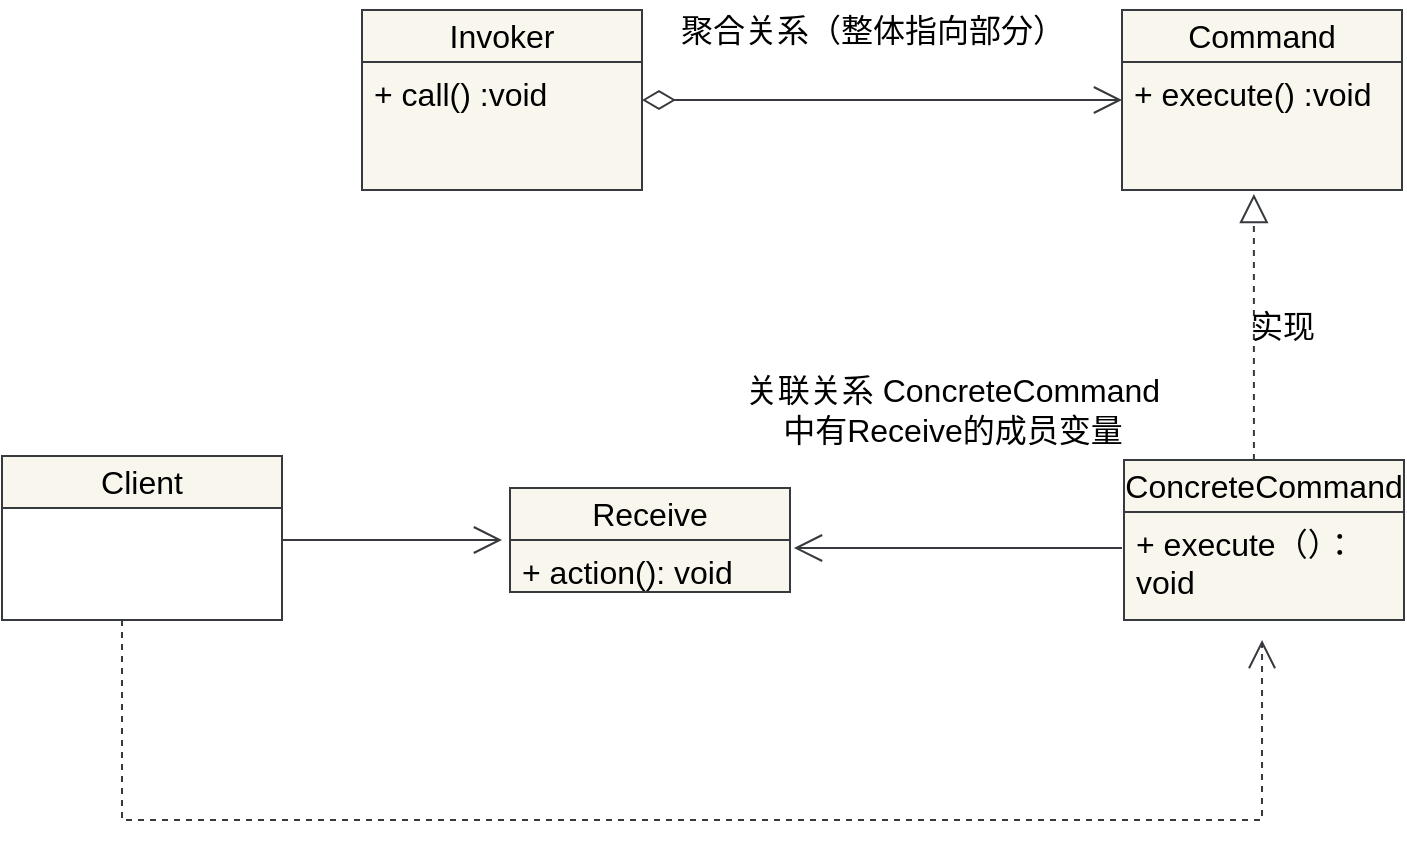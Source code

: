 <mxfile version="27.0.6">
  <diagram name="第 1 页" id="X7RUvKaS46W2HDZ5xtgd">
    <mxGraphModel dx="1426" dy="751" grid="1" gridSize="10" guides="1" tooltips="1" connect="1" arrows="1" fold="1" page="1" pageScale="1" pageWidth="827" pageHeight="1169" math="0" shadow="0">
      <root>
        <mxCell id="0" />
        <mxCell id="1" parent="0" />
        <mxCell id="htCyPlzy-lgZJNy7E7vI-5" value="&lt;font style=&quot;vertical-align: inherit;&quot; class=&quot;notranslate fyzs-translate-target fyzs-translate-target-wrapper&quot;&gt;&lt;font style=&quot;vertical-align: inherit;&quot; class=&quot;notranslate fyzs-translate-target fyzs-translate-target-box&quot;&gt;&lt;font style=&quot;vertical-align: inherit;&quot; title=&quot;j&quot; class=&quot;notranslate fyzs-translate-target fyzs-translate-target-text&quot;&gt;聚合关系（整体指向部分）&lt;/font&gt;&lt;/font&gt;&lt;/font&gt;" style="text;html=1;align=center;verticalAlign=middle;resizable=0;points=[];autosize=1;fontSize=16;" vertex="1" parent="1">
          <mxGeometry x="345" y="160" width="220" height="30" as="geometry" />
        </mxCell>
        <mxCell id="htCyPlzy-lgZJNy7E7vI-12" value="&lt;span&gt;&lt;font style=&quot;vertical-align: inherit;&quot; class=&quot;notranslate fyzs-translate-target fyzs-translate-target-wrapper&quot;&gt;&lt;font style=&quot;vertical-align: inherit;&quot; class=&quot;notranslate fyzs-translate-target fyzs-translate-target-box&quot;&gt;&lt;font style=&quot;vertical-align: inherit;&quot; title=&quot;Invoker&quot; class=&quot;notranslate fyzs-translate-target fyzs-translate-target-text&quot;&gt;Invoker&lt;/font&gt;&lt;/font&gt;&lt;/font&gt;&lt;/span&gt;" style="swimlane;fontStyle=0;childLayout=stackLayout;horizontal=1;startSize=26;fillColor=#f9f7ed;horizontalStack=0;resizeParent=1;resizeParentMax=0;resizeLast=0;collapsible=1;marginBottom=0;whiteSpace=wrap;html=1;strokeColor=#36393d;fontSize=16;" vertex="1" parent="1">
          <mxGeometry x="200" y="165" width="140" height="90" as="geometry" />
        </mxCell>
        <mxCell id="htCyPlzy-lgZJNy7E7vI-13" value="&lt;font style=&quot;vertical-align: inherit;&quot; class=&quot;notranslate fyzs-translate-target fyzs-translate-target-wrapper&quot;&gt;&lt;font style=&quot;vertical-align: inherit;&quot; class=&quot;notranslate fyzs-translate-target fyzs-translate-target-box&quot;&gt;&lt;font style=&quot;vertical-align: inherit;&quot; title=&quot;+&quot; class=&quot;notranslate fyzs-translate-target fyzs-translate-target-text&quot;&gt;+ call() :void&lt;/font&gt;&lt;/font&gt;&lt;/font&gt;" style="text;strokeColor=#36393d;fillColor=#f9f7ed;align=left;verticalAlign=top;spacingLeft=4;spacingRight=4;overflow=hidden;rotatable=0;points=[[0,0.5],[1,0.5]];portConstraint=eastwest;whiteSpace=wrap;html=1;fontSize=16;" vertex="1" parent="htCyPlzy-lgZJNy7E7vI-12">
          <mxGeometry y="26" width="140" height="64" as="geometry" />
        </mxCell>
        <mxCell id="htCyPlzy-lgZJNy7E7vI-16" value="" style="endArrow=open;html=1;endSize=12;startArrow=diamondThin;startSize=14;startFill=0;edgeStyle=orthogonalEdgeStyle;align=left;verticalAlign=bottom;rounded=0;fillColor=#f9f7ed;strokeColor=#36393d;fontSize=16;" edge="1" parent="1">
          <mxGeometry x="-1" y="3" relative="1" as="geometry">
            <mxPoint x="340" y="210" as="sourcePoint" />
            <mxPoint x="580" y="210" as="targetPoint" />
          </mxGeometry>
        </mxCell>
        <mxCell id="htCyPlzy-lgZJNy7E7vI-17" value="&lt;span&gt;&lt;font style=&quot;vertical-align: inherit;&quot; class=&quot;notranslate fyzs-translate-target fyzs-translate-target-wrapper&quot;&gt;&lt;font style=&quot;vertical-align: inherit;&quot; class=&quot;notranslate fyzs-translate-target fyzs-translate-target-box&quot;&gt;&lt;font style=&quot;vertical-align: inherit;&quot; title=&quot;Invoker&quot; class=&quot;notranslate fyzs-translate-target fyzs-translate-target-text&quot;&gt;Command&lt;/font&gt;&lt;/font&gt;&lt;/font&gt;&lt;/span&gt;" style="swimlane;fontStyle=0;childLayout=stackLayout;horizontal=1;startSize=26;fillColor=#f9f7ed;horizontalStack=0;resizeParent=1;resizeParentMax=0;resizeLast=0;collapsible=1;marginBottom=0;whiteSpace=wrap;html=1;strokeColor=#36393d;fontSize=16;" vertex="1" parent="1">
          <mxGeometry x="580" y="165" width="140" height="90" as="geometry" />
        </mxCell>
        <mxCell id="htCyPlzy-lgZJNy7E7vI-18" value="&lt;font style=&quot;vertical-align: inherit;&quot; class=&quot;notranslate fyzs-translate-target fyzs-translate-target-wrapper&quot;&gt;&lt;font style=&quot;vertical-align: inherit;&quot; class=&quot;notranslate fyzs-translate-target fyzs-translate-target-box&quot;&gt;&lt;font style=&quot;vertical-align: inherit;&quot; title=&quot;+&quot; class=&quot;notranslate fyzs-translate-target fyzs-translate-target-text&quot;&gt;+ execute() :void&lt;/font&gt;&lt;/font&gt;&lt;/font&gt;" style="text;strokeColor=#36393d;fillColor=#f9f7ed;align=left;verticalAlign=top;spacingLeft=4;spacingRight=4;overflow=hidden;rotatable=0;points=[[0,0.5],[1,0.5]];portConstraint=eastwest;whiteSpace=wrap;html=1;fontSize=16;" vertex="1" parent="htCyPlzy-lgZJNy7E7vI-17">
          <mxGeometry y="26" width="140" height="64" as="geometry" />
        </mxCell>
        <mxCell id="htCyPlzy-lgZJNy7E7vI-19" value="&lt;font style=&quot;vertical-align: inherit;&quot; class=&quot;notranslate fyzs-translate-target fyzs-translate-target-wrapper&quot;&gt;&lt;font style=&quot;vertical-align: inherit;&quot; class=&quot;notranslate fyzs-translate-target fyzs-translate-target-box&quot;&gt;&lt;font style=&quot;vertical-align: inherit;&quot; title=&quot;Classname&quot; class=&quot;notranslate fyzs-translate-target fyzs-translate-target-text&quot;&gt;ConcreteCommand&lt;/font&gt;&lt;/font&gt;&lt;/font&gt;" style="swimlane;fontStyle=0;childLayout=stackLayout;horizontal=1;startSize=26;fillColor=#f9f7ed;horizontalStack=0;resizeParent=1;resizeParentMax=0;resizeLast=0;collapsible=1;marginBottom=0;whiteSpace=wrap;html=1;strokeColor=#36393d;fontSize=16;" vertex="1" parent="1">
          <mxGeometry x="581" y="390" width="140" height="80" as="geometry" />
        </mxCell>
        <mxCell id="htCyPlzy-lgZJNy7E7vI-20" value="&lt;font style=&quot;vertical-align: inherit;&quot; class=&quot;notranslate fyzs-translate-target fyzs-translate-target-wrapper&quot;&gt;&lt;font style=&quot;vertical-align: inherit;&quot; class=&quot;notranslate fyzs-translate-target fyzs-translate-target-box&quot;&gt;&lt;font style=&quot;vertical-align: inherit;&quot; title=&quot;+ execute() :void&quot; class=&quot;notranslate fyzs-translate-target fyzs-translate-target-text&quot;&gt;+ execute（）：void&lt;/font&gt;&lt;/font&gt;&lt;/font&gt;" style="text;strokeColor=#36393d;fillColor=#f9f7ed;align=left;verticalAlign=top;spacingLeft=4;spacingRight=4;overflow=hidden;rotatable=0;points=[[0,0.5],[1,0.5]];portConstraint=eastwest;whiteSpace=wrap;html=1;fontSize=16;" vertex="1" parent="htCyPlzy-lgZJNy7E7vI-19">
          <mxGeometry y="26" width="140" height="54" as="geometry" />
        </mxCell>
        <mxCell id="htCyPlzy-lgZJNy7E7vI-23" value="" style="endArrow=block;dashed=1;endFill=0;endSize=12;html=1;rounded=0;entryX=0.471;entryY=1.031;entryDx=0;entryDy=0;entryPerimeter=0;exitX=0.464;exitY=0;exitDx=0;exitDy=0;exitPerimeter=0;fillColor=#f9f7ed;strokeColor=#36393d;fontSize=16;" edge="1" parent="1" source="htCyPlzy-lgZJNy7E7vI-19" target="htCyPlzy-lgZJNy7E7vI-18">
          <mxGeometry width="160" relative="1" as="geometry">
            <mxPoint x="650" y="380" as="sourcePoint" />
            <mxPoint x="770" y="340" as="targetPoint" />
          </mxGeometry>
        </mxCell>
        <mxCell id="htCyPlzy-lgZJNy7E7vI-24" value="&lt;font style=&quot;vertical-align: inherit;&quot; class=&quot;notranslate fyzs-translate-target fyzs-translate-target-wrapper&quot;&gt;&lt;font style=&quot;vertical-align: inherit;&quot; class=&quot;notranslate fyzs-translate-target fyzs-translate-target-box&quot;&gt;&lt;font style=&quot;vertical-align: inherit;&quot; title=&quot;s&quot; class=&quot;notranslate fyzs-translate-target fyzs-translate-target-text&quot;&gt;实现&lt;/font&gt;&lt;/font&gt;&lt;/font&gt;" style="text;html=1;align=center;verticalAlign=middle;resizable=0;points=[];autosize=1;fontSize=16;" vertex="1" parent="1">
          <mxGeometry x="630" y="308" width="60" height="30" as="geometry" />
        </mxCell>
        <mxCell id="htCyPlzy-lgZJNy7E7vI-25" value="&lt;font style=&quot;vertical-align: inherit;&quot; class=&quot;notranslate fyzs-translate-target fyzs-translate-target-wrapper&quot;&gt;&lt;font style=&quot;vertical-align: inherit;&quot; class=&quot;notranslate fyzs-translate-target fyzs-translate-target-box&quot;&gt;&lt;font style=&quot;vertical-align: inherit;&quot; title=&quot;Classname&quot; class=&quot;notranslate fyzs-translate-target fyzs-translate-target-text&quot;&gt;Receive&lt;/font&gt;&lt;/font&gt;&lt;/font&gt;" style="swimlane;fontStyle=0;childLayout=stackLayout;horizontal=1;startSize=26;fillColor=#f9f7ed;horizontalStack=0;resizeParent=1;resizeParentMax=0;resizeLast=0;collapsible=1;marginBottom=0;whiteSpace=wrap;html=1;strokeColor=#36393d;fontSize=16;" vertex="1" parent="1">
          <mxGeometry x="274" y="404" width="140" height="52" as="geometry" />
        </mxCell>
        <mxCell id="htCyPlzy-lgZJNy7E7vI-26" value="&lt;font style=&quot;vertical-align: inherit;&quot; class=&quot;notranslate fyzs-translate-target fyzs-translate-target-wrapper&quot;&gt;&lt;font style=&quot;vertical-align: inherit;&quot; class=&quot;notranslate fyzs-translate-target fyzs-translate-target-box&quot;&gt;&lt;font style=&quot;vertical-align: inherit;&quot; title=&quot;+ field: type&quot; class=&quot;notranslate fyzs-translate-target fyzs-translate-target-text&quot;&gt;+ action(): void&lt;/font&gt;&lt;/font&gt;&lt;/font&gt;" style="text;strokeColor=#36393d;fillColor=#f9f7ed;align=left;verticalAlign=top;spacingLeft=4;spacingRight=4;overflow=hidden;rotatable=0;points=[[0,0.5],[1,0.5]];portConstraint=eastwest;whiteSpace=wrap;html=1;fontSize=16;" vertex="1" parent="htCyPlzy-lgZJNy7E7vI-25">
          <mxGeometry y="26" width="140" height="26" as="geometry" />
        </mxCell>
        <mxCell id="htCyPlzy-lgZJNy7E7vI-29" value="" style="endArrow=open;endFill=1;endSize=12;html=1;rounded=0;entryX=1.007;entryY=0.808;entryDx=0;entryDy=0;entryPerimeter=0;exitX=-0.007;exitY=0.333;exitDx=0;exitDy=0;exitPerimeter=0;fillColor=#f9f7ed;strokeColor=#36393d;fontSize=16;" edge="1" parent="1" source="htCyPlzy-lgZJNy7E7vI-20">
          <mxGeometry width="160" relative="1" as="geometry">
            <mxPoint x="581" y="410" as="sourcePoint" />
            <mxPoint x="415.98" y="434.008" as="targetPoint" />
          </mxGeometry>
        </mxCell>
        <mxCell id="htCyPlzy-lgZJNy7E7vI-30" value="&lt;font style=&quot;vertical-align: inherit;&quot; class=&quot;notranslate fyzs-translate-target fyzs-translate-target-wrapper&quot;&gt;&lt;font style=&quot;vertical-align: inherit;&quot; class=&quot;notranslate fyzs-translate-target fyzs-translate-target-box&quot;&gt;&lt;font style=&quot;vertical-align: inherit;&quot; title=&quot;g&quot; class=&quot;notranslate fyzs-translate-target fyzs-translate-target-text&quot;&gt;关联关系 ConcreteCommand&lt;/font&gt;&lt;/font&gt;&lt;/font&gt;&lt;div&gt;&lt;font style=&quot;vertical-align: inherit;&quot; class=&quot;notranslate fyzs-translate-target fyzs-translate-target-wrapper&quot;&gt;&lt;font style=&quot;vertical-align: inherit;&quot; class=&quot;notranslate fyzs-translate-target fyzs-translate-target-box&quot;&gt;&lt;font style=&quot;vertical-align: inherit;&quot; title=&quot;z&quot; class=&quot;notranslate fyzs-translate-target fyzs-translate-target-text&quot;&gt;中有Receive的成员变量&lt;/font&gt;&lt;/font&gt;&lt;/font&gt;&lt;/div&gt;" style="text;html=1;align=center;verticalAlign=middle;resizable=0;points=[];autosize=1;fontSize=16;" vertex="1" parent="1">
          <mxGeometry x="380" y="340" width="230" height="50" as="geometry" />
        </mxCell>
        <mxCell id="htCyPlzy-lgZJNy7E7vI-31" value="&lt;font style=&quot;vertical-align: inherit;&quot; class=&quot;notranslate fyzs-translate-target fyzs-translate-target-wrapper&quot;&gt;&lt;font style=&quot;vertical-align: inherit;&quot; class=&quot;notranslate fyzs-translate-target fyzs-translate-target-box&quot;&gt;&lt;font style=&quot;vertical-align: inherit;&quot; title=&quot;Classname&quot; class=&quot;notranslate fyzs-translate-target fyzs-translate-target-text&quot;&gt;Client&lt;/font&gt;&lt;/font&gt;&lt;/font&gt;" style="swimlane;fontStyle=0;childLayout=stackLayout;horizontal=1;startSize=26;fillColor=#f9f7ed;horizontalStack=0;resizeParent=1;resizeParentMax=0;resizeLast=0;collapsible=1;marginBottom=0;whiteSpace=wrap;html=1;strokeColor=#36393d;fontSize=16;" vertex="1" parent="1">
          <mxGeometry x="20" y="388" width="140" height="82" as="geometry" />
        </mxCell>
        <mxCell id="htCyPlzy-lgZJNy7E7vI-35" value="" style="endArrow=open;endFill=1;endSize=12;html=1;rounded=0;fillColor=#f9f7ed;strokeColor=#36393d;fontSize=16;" edge="1" parent="1">
          <mxGeometry width="160" relative="1" as="geometry">
            <mxPoint x="160" y="430" as="sourcePoint" />
            <mxPoint x="270" y="430" as="targetPoint" />
          </mxGeometry>
        </mxCell>
        <mxCell id="htCyPlzy-lgZJNy7E7vI-36" value="" style="endArrow=open;endSize=12;dashed=1;html=1;rounded=0;entryX=0.493;entryY=1.185;entryDx=0;entryDy=0;entryPerimeter=0;fillColor=#f9f7ed;strokeColor=#36393d;fontSize=16;" edge="1" parent="1" target="htCyPlzy-lgZJNy7E7vI-20">
          <mxGeometry width="160" relative="1" as="geometry">
            <mxPoint x="80" y="470" as="sourcePoint" />
            <mxPoint x="680" y="570" as="targetPoint" />
            <Array as="points">
              <mxPoint x="80" y="570" />
              <mxPoint x="650" y="570" />
            </Array>
          </mxGeometry>
        </mxCell>
      </root>
    </mxGraphModel>
  </diagram>
</mxfile>
